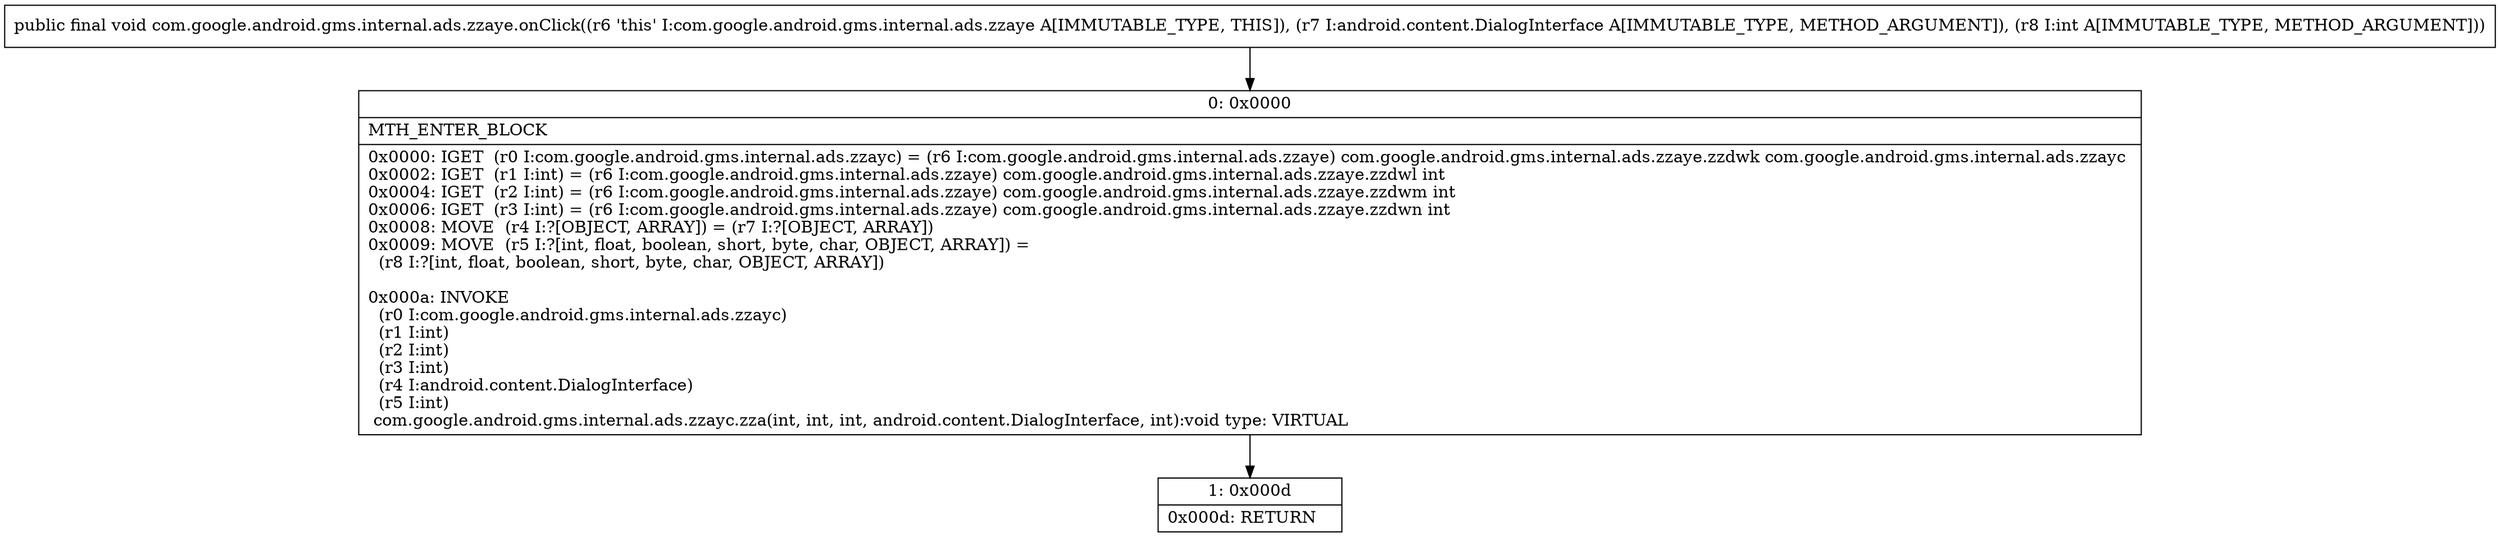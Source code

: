 digraph "CFG forcom.google.android.gms.internal.ads.zzaye.onClick(Landroid\/content\/DialogInterface;I)V" {
Node_0 [shape=record,label="{0\:\ 0x0000|MTH_ENTER_BLOCK\l|0x0000: IGET  (r0 I:com.google.android.gms.internal.ads.zzayc) = (r6 I:com.google.android.gms.internal.ads.zzaye) com.google.android.gms.internal.ads.zzaye.zzdwk com.google.android.gms.internal.ads.zzayc \l0x0002: IGET  (r1 I:int) = (r6 I:com.google.android.gms.internal.ads.zzaye) com.google.android.gms.internal.ads.zzaye.zzdwl int \l0x0004: IGET  (r2 I:int) = (r6 I:com.google.android.gms.internal.ads.zzaye) com.google.android.gms.internal.ads.zzaye.zzdwm int \l0x0006: IGET  (r3 I:int) = (r6 I:com.google.android.gms.internal.ads.zzaye) com.google.android.gms.internal.ads.zzaye.zzdwn int \l0x0008: MOVE  (r4 I:?[OBJECT, ARRAY]) = (r7 I:?[OBJECT, ARRAY]) \l0x0009: MOVE  (r5 I:?[int, float, boolean, short, byte, char, OBJECT, ARRAY]) = \l  (r8 I:?[int, float, boolean, short, byte, char, OBJECT, ARRAY])\l \l0x000a: INVOKE  \l  (r0 I:com.google.android.gms.internal.ads.zzayc)\l  (r1 I:int)\l  (r2 I:int)\l  (r3 I:int)\l  (r4 I:android.content.DialogInterface)\l  (r5 I:int)\l com.google.android.gms.internal.ads.zzayc.zza(int, int, int, android.content.DialogInterface, int):void type: VIRTUAL \l}"];
Node_1 [shape=record,label="{1\:\ 0x000d|0x000d: RETURN   \l}"];
MethodNode[shape=record,label="{public final void com.google.android.gms.internal.ads.zzaye.onClick((r6 'this' I:com.google.android.gms.internal.ads.zzaye A[IMMUTABLE_TYPE, THIS]), (r7 I:android.content.DialogInterface A[IMMUTABLE_TYPE, METHOD_ARGUMENT]), (r8 I:int A[IMMUTABLE_TYPE, METHOD_ARGUMENT])) }"];
MethodNode -> Node_0;
Node_0 -> Node_1;
}

